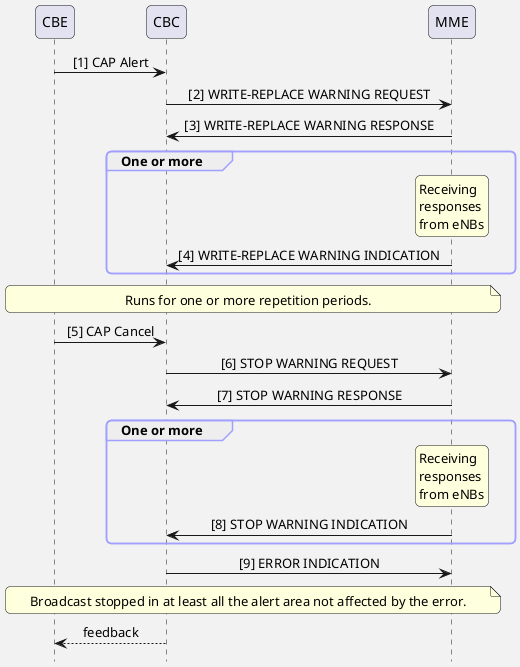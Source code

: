 @startuml
hide footbox
skinparam Shadowing false
skinparam BackgroundColor #f2f2f2
skinparam SequenceGroupBodyBackgroundColor transparent
skinparam roundcorner 10
skinparam ParticipantPadding 30
skinparam BoxPadding 10
skinparam SequenceGroupBorderColor #a0a0ff
skinparam SequenceMessageAlign center

participant CBE as cbe
participant CBC as cbc
participant MME as mme

cbe -> cbc: [1] CAP Alert
cbc -> mme: [2] WRITE-REPLACE WARNING REQUEST
mme -> cbc: [3] WRITE-REPLACE WARNING RESPONSE
group One or more
    rnote over mme
        Receiving 
        responses 
        from eNBs
    endrnote
    mme -> cbc: [4] WRITE-REPLACE WARNING INDICATION
end
note across: Runs for one or more repetition periods.
cbe -> cbc: [5] CAP Cancel
cbc -> mme: [6] STOP WARNING REQUEST
mme -> cbc: [7] STOP WARNING RESPONSE
group One or more
    rnote over mme
        Receiving 
        responses 
        from eNBs
    endrnote
    mme -> cbc: [8] STOP WARNING INDICATION
end
cbc -> mme: [9] ERROR INDICATION
note across: Broadcast stopped in at least all the alert area not affected by the error.
cbc --> cbe: feedback

@enduml